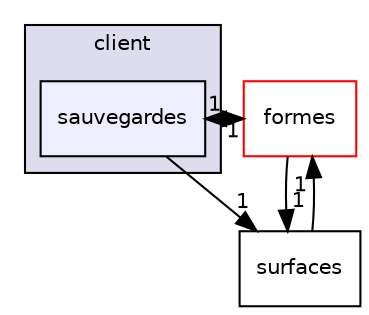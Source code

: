 digraph "C:/Users/theobarrague/Documents/projet-ppil/client/sauvegardes" {
  compound=true
  node [ fontsize="10", fontname="Helvetica"];
  edge [ labelfontsize="10", labelfontname="Helvetica"];
  subgraph clusterdir_274be962f81dc2046e4539312d40427e {
    graph [ bgcolor="#ddddee", pencolor="black", label="client" fontname="Helvetica", fontsize="10", URL="dir_274be962f81dc2046e4539312d40427e.html"]
  dir_36228f3f322489e2611a72df415bdd05 [shape=box, label="sauvegardes", style="filled", fillcolor="#eeeeff", pencolor="black", URL="dir_36228f3f322489e2611a72df415bdd05.html"];
  }
  dir_4777fb2f2f988d58e288c3210b3cd1f6 [shape=box label="formes" fillcolor="white" style="filled" color="red" URL="dir_4777fb2f2f988d58e288c3210b3cd1f6.html"];
  dir_e718f59cf2b52176aa53c105b9b58eac [shape=box label="surfaces" URL="dir_e718f59cf2b52176aa53c105b9b58eac.html"];
  dir_4777fb2f2f988d58e288c3210b3cd1f6->dir_e718f59cf2b52176aa53c105b9b58eac [headlabel="1", labeldistance=1.5 headhref="dir_000025_000030.html"];
  dir_4777fb2f2f988d58e288c3210b3cd1f6->dir_36228f3f322489e2611a72df415bdd05 [headlabel="1", labeldistance=1.5 headhref="dir_000025_000028.html"];
  dir_e718f59cf2b52176aa53c105b9b58eac->dir_4777fb2f2f988d58e288c3210b3cd1f6 [headlabel="1", labeldistance=1.5 headhref="dir_000030_000025.html"];
  dir_36228f3f322489e2611a72df415bdd05->dir_4777fb2f2f988d58e288c3210b3cd1f6 [headlabel="1", labeldistance=1.5 headhref="dir_000028_000025.html"];
  dir_36228f3f322489e2611a72df415bdd05->dir_e718f59cf2b52176aa53c105b9b58eac [headlabel="1", labeldistance=1.5 headhref="dir_000028_000030.html"];
}
